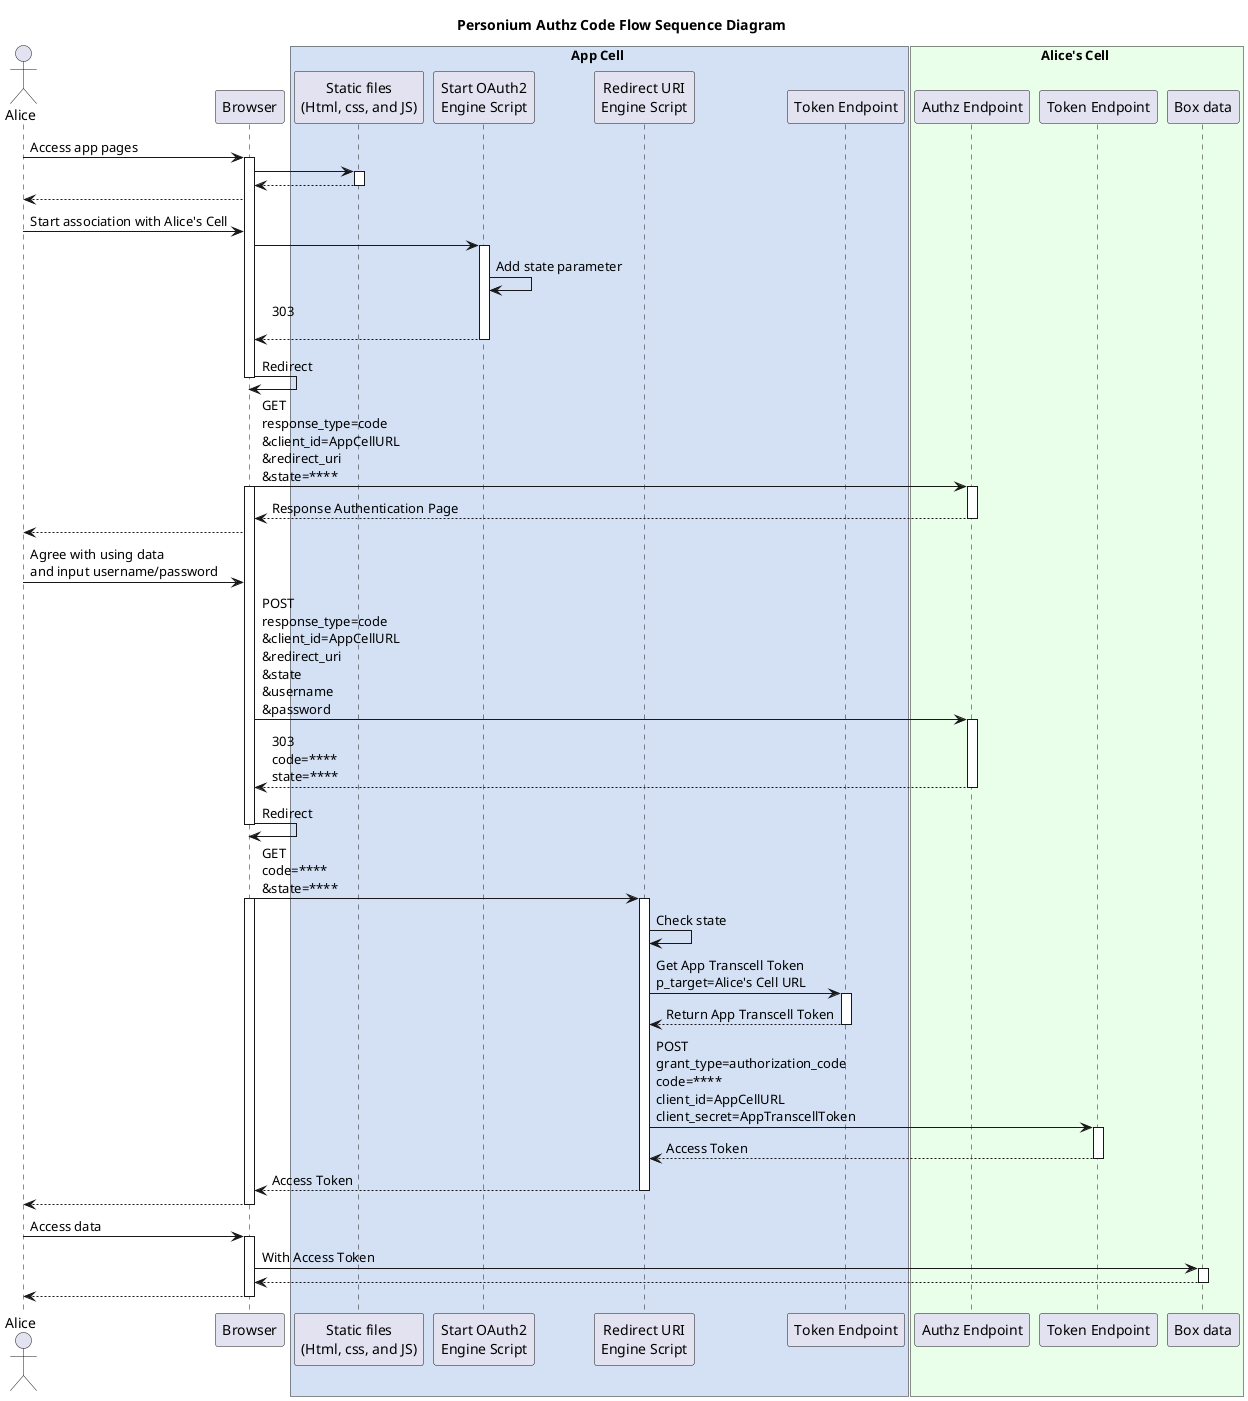 @startuml personium-authz-code-flow
title Personium Authz Code Flow Sequence Diagram

actor Alice as user
participant "Browser" as browser

box App Cell #d4e1f5
  participant "Static files\n(Html, css, and JS)" as statics
  participant "Start OAuth2\nEngine Script" as startOAuth2
  participant "Redirect URI\nEngine Script" as redirectUri
  participant "Token Endpoint" as appTokenEP
end box

box Alice's Cell #e9ffe9
  participant "Authz Endpoint" as authzEP
  participant "Token Endpoint" as tokenEP
  participant "Box data" as boxData
end box

user -> browser : Access app pages
activate browser
  browser -> statics :
  activate statics
  browser <-- statics :
  deactivate statics
user <-- browser :

user -> browser : Start association with Alice's Cell
  browser -> startOAuth2 :
  activate startOAuth2
    startOAuth2 -> startOAuth2 : Add state parameter
  browser <-- startOAuth2 : 303\n
  deactivate startOAuth2
  browser -> browser : Redirect
  deactivate browser

  browser -> authzEP : GET\nresponse_type=code\n&client_id=AppCellURL\n&redirect_uri\n&state=****
  activate browser
  activate authzEP
  browser <-- authzEP : Response Authentication Page
  deactivate authzEP
user <-- browser : 

user -> browser : Agree with using data\nand input username/password
  browser -> authzEP : POST\nresponse_type=code\n&client_id=AppCellURL\n&redirect_uri\n&state\n&username\n&password
  activate authzEP
  browser <-- authzEP : 303\ncode=****\nstate=****
  deactivate authzEP
  browser -> browser : Redirect
  deactivate browser
  browser -> redirectUri : GET\ncode=****\n&state=****
  activate browser
  activate redirectUri
    redirectUri -> redirectUri : Check state
    redirectUri -> appTokenEP : Get App Transcell Token\np_target=Alice's Cell URL
    activate appTokenEP
    redirectUri <-- appTokenEP : Return App Transcell Token
    deactivate appTokenEP
    redirectUri -> tokenEP : POST\ngrant_type=authorization_code\ncode=****\nclient_id=AppCellURL\nclient_secret=AppTranscellToken
    activate tokenEP
    redirectUri <-- tokenEP : Access Token
    deactivate tokenEP
  browser <-- redirectUri: Access Token
  deactivate redirectUri
user <-- browser
deactivate browser

user -> browser : Access data
activate browser
  browser -> boxData : With Access Token
  activate boxData
  browser <-- boxData :
  deactivate boxData
user <-- browser :
deactivate browser

@enduml
